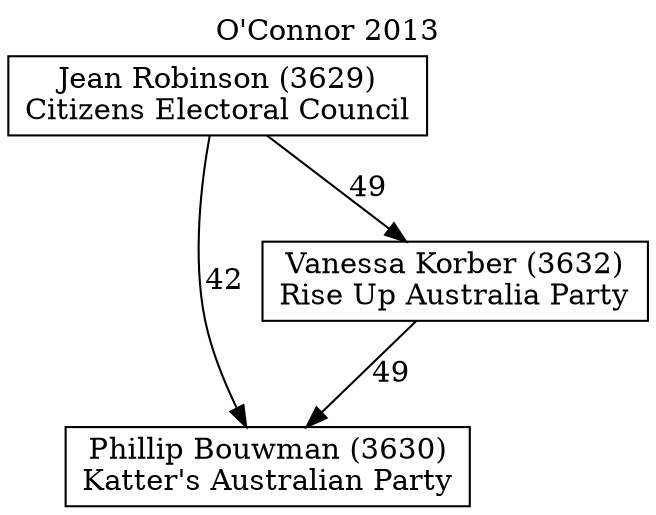 // House preference flow
digraph "Phillip Bouwman (3630)_O'Connor_2013" {
	graph [label="O'Connor 2013" labelloc=t mclimit=10]
	node [shape=box]
	"Phillip Bouwman (3630)" [label="Phillip Bouwman (3630)
Katter's Australian Party"]
	"Vanessa Korber (3632)" [label="Vanessa Korber (3632)
Rise Up Australia Party"]
	"Jean Robinson (3629)" [label="Jean Robinson (3629)
Citizens Electoral Council"]
	"Vanessa Korber (3632)" -> "Phillip Bouwman (3630)" [label=49]
	"Jean Robinson (3629)" -> "Vanessa Korber (3632)" [label=49]
	"Jean Robinson (3629)" -> "Phillip Bouwman (3630)" [label=42]
}
